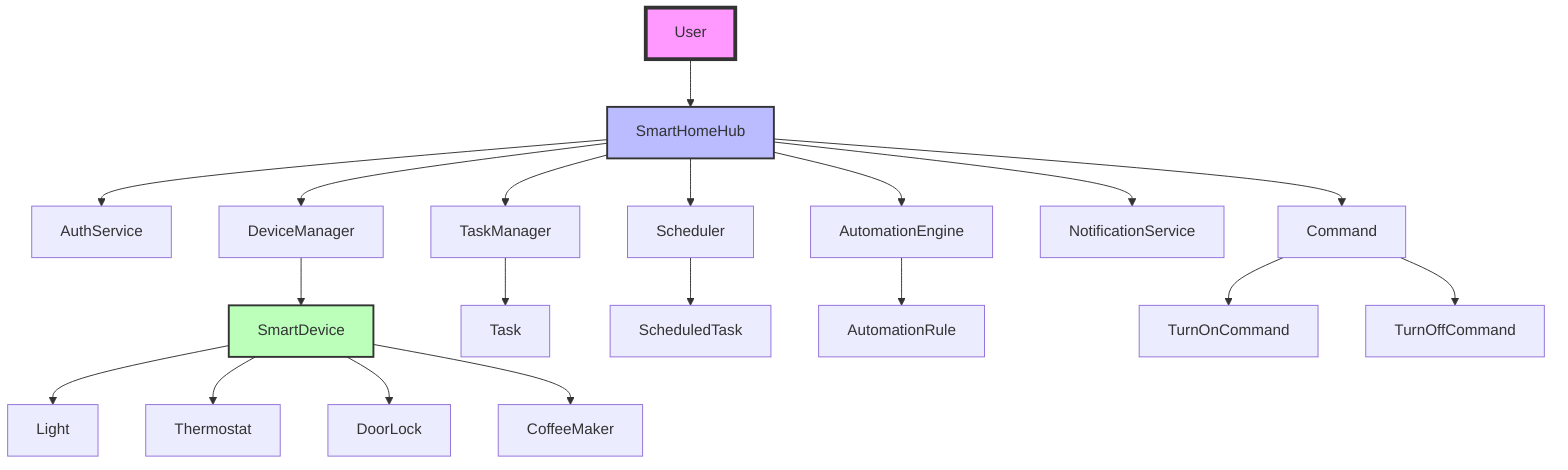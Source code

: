 graph TD
    A[User] --> B[SmartHomeHub]
    B --> C[AuthService]
    B --> D[DeviceManager]
    B --> E[TaskManager]
    B --> F[Scheduler]
    B --> G[AutomationEngine]
    B --> H[NotificationService]

    D --> I[SmartDevice]
    I --> J[Light]
    I --> K[Thermostat]
    I --> L[DoorLock]
    I --> M[CoffeeMaker]

    E --> N[Task]

    F --> O[ScheduledTask]

    G --> P[AutomationRule]

    B --> Q[Command]
    Q --> R[TurnOnCommand]
    Q --> S[TurnOffCommand]

    style A fill:#f9f,stroke:#333,stroke-width:4px
    style B fill:#bbf,stroke:#333,stroke-width:2px
    style I fill:#bfb,stroke:#333,stroke-width:2px